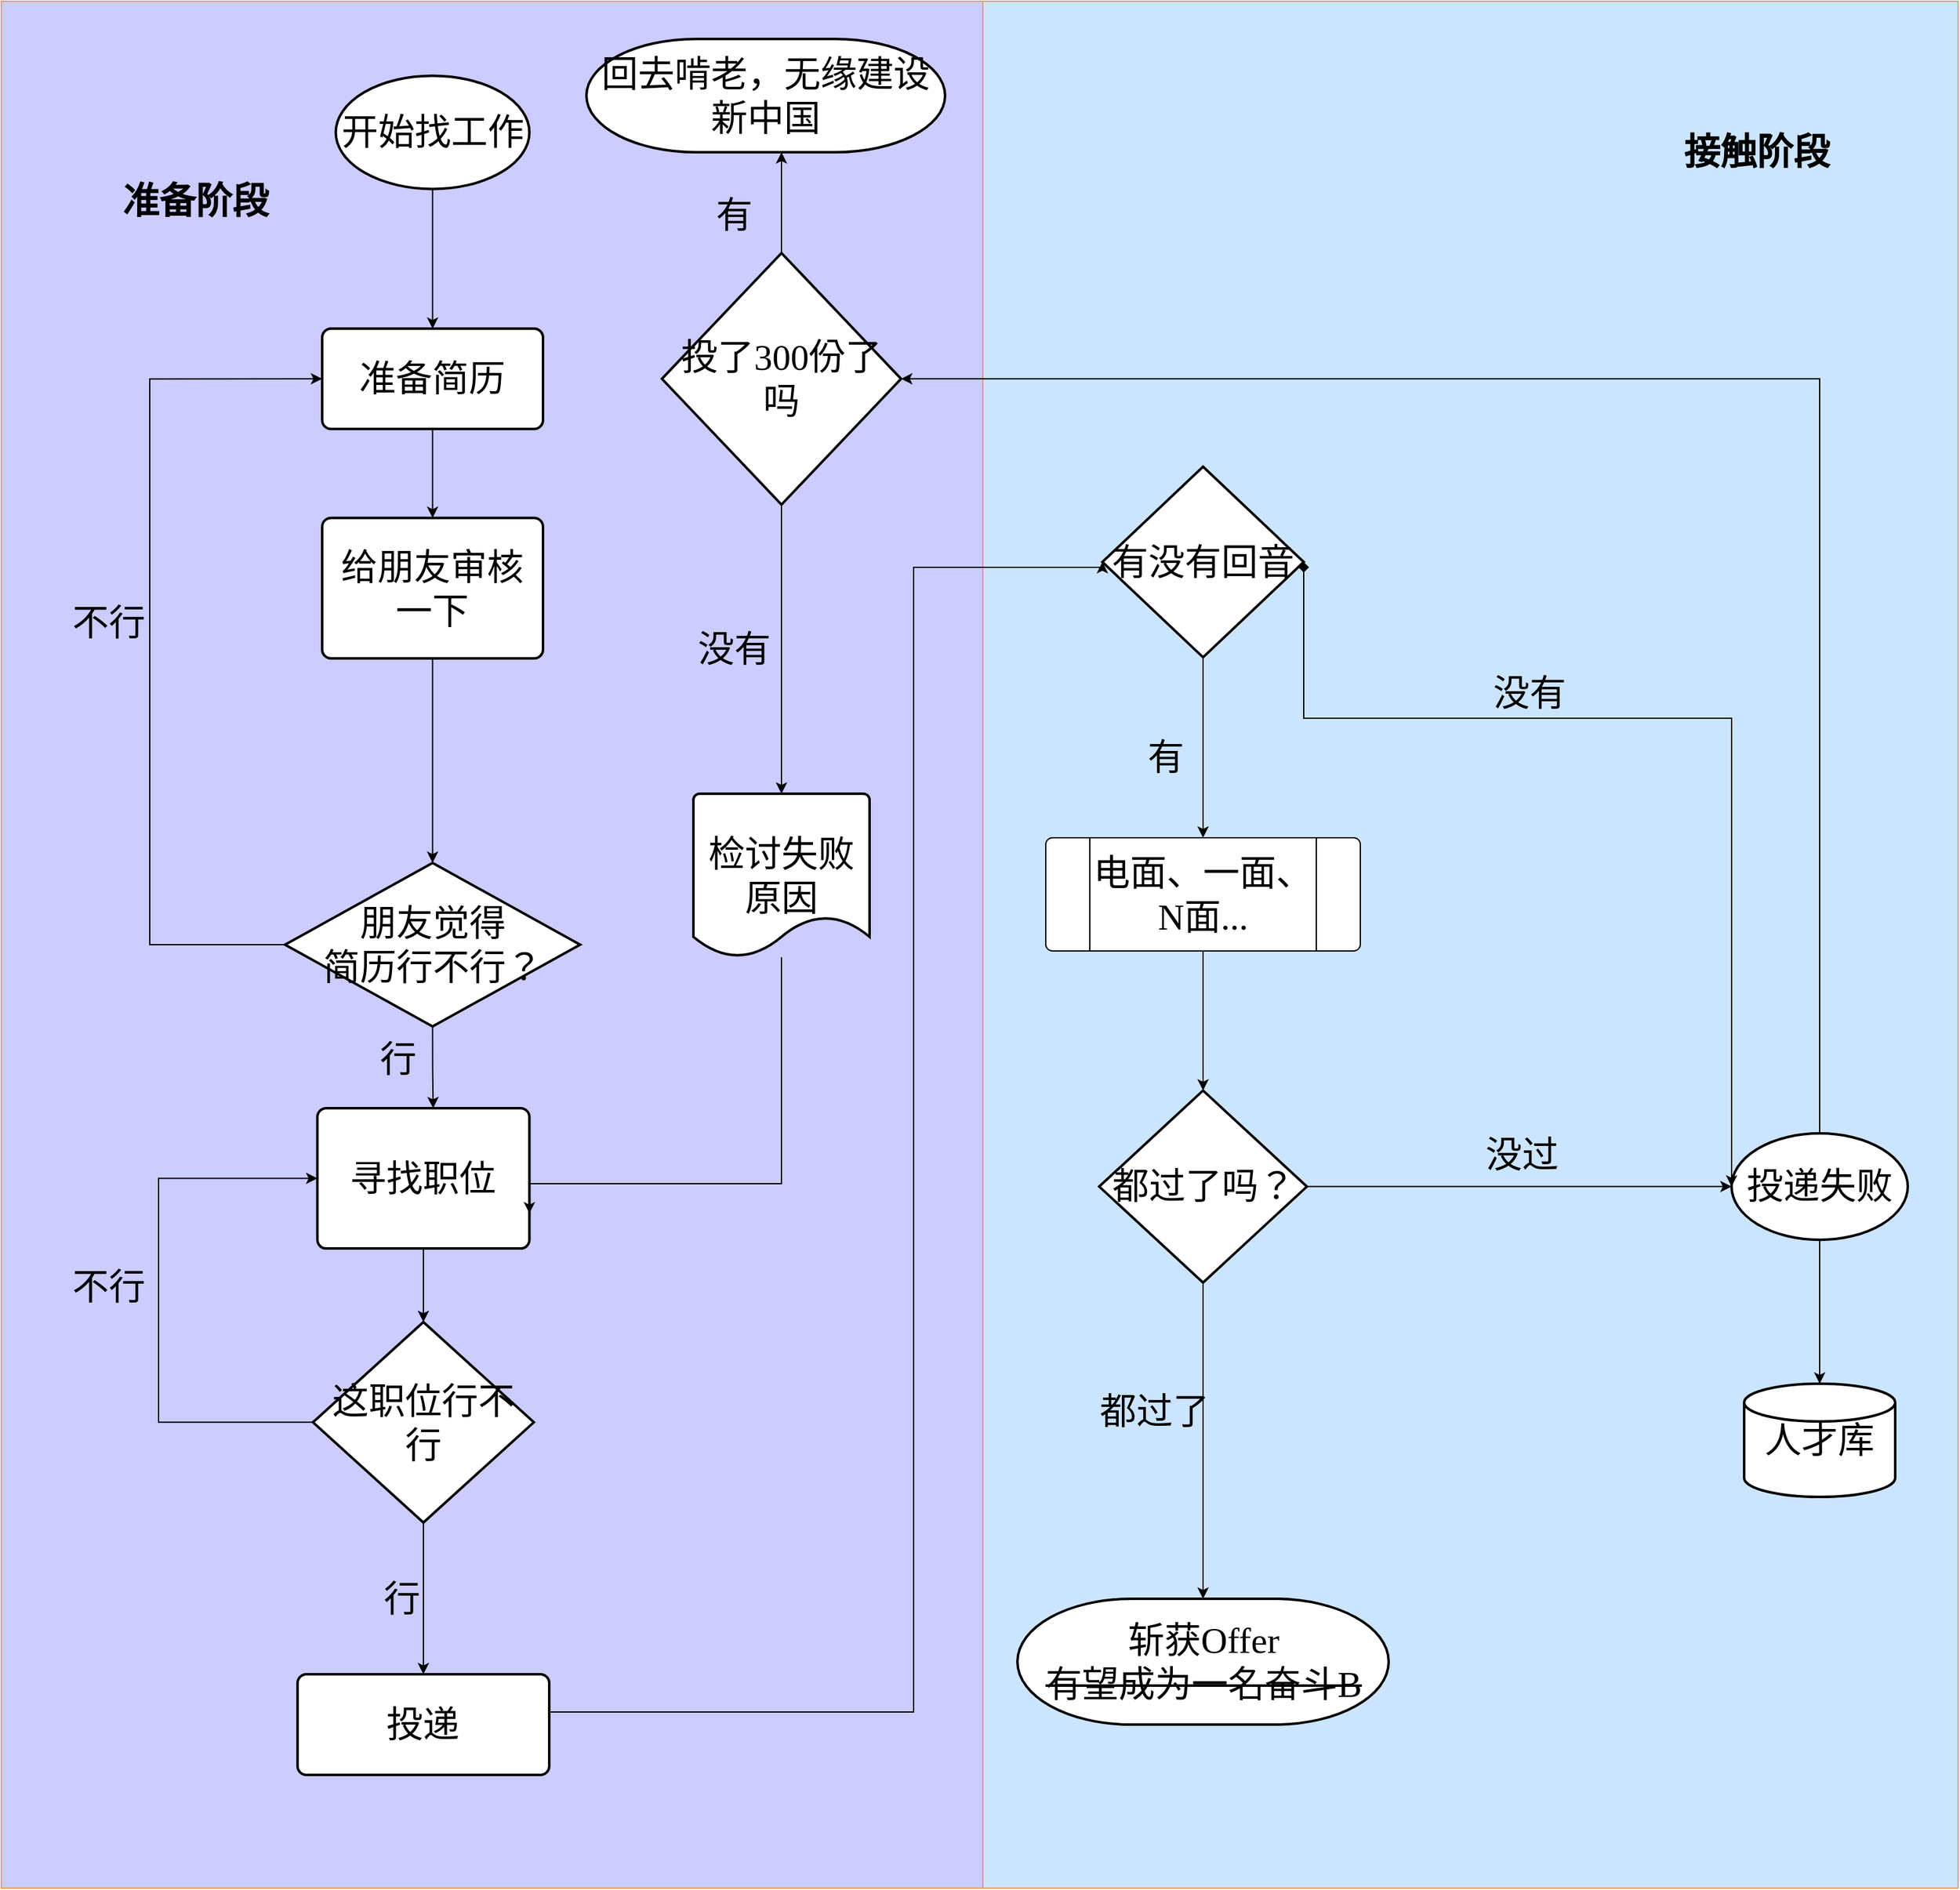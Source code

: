 <mxfile version="13.6.2" type="github">
  <diagram id="C5RBs43oDa-KdzZeNtuy" name="Page-1">
    <mxGraphModel dx="3101" dy="1972" grid="1" gridSize="10" guides="1" tooltips="1" connect="1" arrows="1" fold="1" page="1" pageScale="1" pageWidth="827" pageHeight="1169" math="0" shadow="0">
      <root>
        <mxCell id="WIyWlLk6GJQsqaUBKTNV-0" />
        <mxCell id="WIyWlLk6GJQsqaUBKTNV-1" parent="WIyWlLk6GJQsqaUBKTNV-0" />
        <mxCell id="NFNQKHVkb_bmbVsBZRoB-101" value="" style="group;fontSize=29;" parent="WIyWlLk6GJQsqaUBKTNV-1" vertex="1" connectable="0">
          <mxGeometry x="-1605" y="-20" width="1555" height="1500" as="geometry" />
        </mxCell>
        <mxCell id="NFNQKHVkb_bmbVsBZRoB-70" value="" style="rounded=0;whiteSpace=wrap;html=1;labelBackgroundColor=none;sketch=0;strokeColor=#DDA15E;fontFamily=Georgia;fontSize=29;fontColor=#000000;fillColor=#CCE5FF;movable=0;" parent="NFNQKHVkb_bmbVsBZRoB-101" vertex="1">
          <mxGeometry x="780" width="775" height="1500" as="geometry" />
        </mxCell>
        <mxCell id="NFNQKHVkb_bmbVsBZRoB-67" value="" style="rounded=0;whiteSpace=wrap;html=1;sketch=0;strokeColor=#DDA15E;fontColor=#FEFAE0;fillColor=#CCCCFF;movable=0;fontSize=29;fontFamily=Georgia;" parent="NFNQKHVkb_bmbVsBZRoB-101" vertex="1">
          <mxGeometry width="780" height="1500" as="geometry" />
        </mxCell>
        <mxCell id="ZqWD20Xh-i8jmS281j4s-14" value="斩获Offer&lt;br style=&quot;font-size: 29px;&quot;&gt;&lt;span style=&quot;font-size: 29px;&quot;&gt;&lt;strike style=&quot;font-size: 29px;&quot;&gt;有望成为一名奋斗B&lt;/strike&gt;&lt;/span&gt;" style="strokeWidth=2;html=1;shape=mxgraph.flowchart.terminator;whiteSpace=wrap;fontSize=29;fontFamily=Georgia;" parent="NFNQKHVkb_bmbVsBZRoB-101" vertex="1">
          <mxGeometry x="807.5" y="1270" width="295" height="100" as="geometry" />
        </mxCell>
        <mxCell id="ZqWD20Xh-i8jmS281j4s-13" value="人才库" style="strokeWidth=2;html=1;shape=mxgraph.flowchart.database;whiteSpace=wrap;fontSize=29;verticalAlign=middle;labelPosition=center;verticalLabelPosition=middle;align=center;fontFamily=Georgia;" parent="NFNQKHVkb_bmbVsBZRoB-101" vertex="1">
          <mxGeometry x="1385" y="1099" width="120" height="90" as="geometry" />
        </mxCell>
        <mxCell id="NFNQKHVkb_bmbVsBZRoB-13" value="有没有回音" style="strokeWidth=2;html=1;shape=mxgraph.flowchart.decision;whiteSpace=wrap;fontSize=29;fontFamily=Georgia;" parent="NFNQKHVkb_bmbVsBZRoB-101" vertex="1">
          <mxGeometry x="875" y="370" width="160" height="151.55" as="geometry" />
        </mxCell>
        <mxCell id="NFNQKHVkb_bmbVsBZRoB-25" value="都过了" style="rounded=0;orthogonalLoop=1;jettySize=auto;html=1;fontSize=29;entryX=0.5;entryY=0;entryDx=0;entryDy=0;entryPerimeter=0;labelBackgroundColor=none;fontFamily=Georgia;" parent="NFNQKHVkb_bmbVsBZRoB-101" source="NFNQKHVkb_bmbVsBZRoB-20" target="ZqWD20Xh-i8jmS281j4s-14" edge="1">
          <mxGeometry x="0.002" y="-46" relative="1" as="geometry">
            <mxPoint x="965" y="960" as="targetPoint" />
            <mxPoint x="7" y="-24" as="offset" />
          </mxGeometry>
        </mxCell>
        <mxCell id="NFNQKHVkb_bmbVsBZRoB-20" value="都过了吗？" style="strokeWidth=2;html=1;shape=mxgraph.flowchart.decision;whiteSpace=wrap;fontSize=29;fontFamily=Georgia;" parent="NFNQKHVkb_bmbVsBZRoB-101" vertex="1">
          <mxGeometry x="872.5" y="865.95" width="165" height="152.7" as="geometry" />
        </mxCell>
        <mxCell id="NFNQKHVkb_bmbVsBZRoB-29" value="回去啃老，无缘建设新中国" style="strokeWidth=2;html=1;shape=mxgraph.flowchart.terminator;whiteSpace=wrap;fontSize=29;fontFamily=Georgia;" parent="NFNQKHVkb_bmbVsBZRoB-101" vertex="1">
          <mxGeometry x="465" y="30" width="285" height="90" as="geometry" />
        </mxCell>
        <mxCell id="NFNQKHVkb_bmbVsBZRoB-93" value="有" style="edgeStyle=elbowEdgeStyle;rounded=0;sketch=0;orthogonalLoop=1;jettySize=auto;html=1;labelBackgroundColor=none;strokeColor=#000000;fillColor=#BC6C25;fontFamily=Georgia;fontSize=29;fontColor=#000000;" parent="NFNQKHVkb_bmbVsBZRoB-101" source="NFNQKHVkb_bmbVsBZRoB-32" target="NFNQKHVkb_bmbVsBZRoB-29" edge="1">
          <mxGeometry y="40" relative="1" as="geometry">
            <mxPoint x="2" y="10" as="offset" />
          </mxGeometry>
        </mxCell>
        <mxCell id="NFNQKHVkb_bmbVsBZRoB-32" value="投了300份了吗" style="strokeWidth=2;html=1;shape=mxgraph.flowchart.decision;whiteSpace=wrap;fontSize=29;fontFamily=Georgia;" parent="NFNQKHVkb_bmbVsBZRoB-101" vertex="1">
          <mxGeometry x="525" y="200.15" width="190" height="200" as="geometry" />
        </mxCell>
        <mxCell id="ZqWD20Xh-i8jmS281j4s-0" value="开始找工作" style="strokeWidth=2;html=1;shape=mxgraph.flowchart.start_1;whiteSpace=wrap;fontSize=29;fontFamily=Georgia;" parent="NFNQKHVkb_bmbVsBZRoB-101" vertex="1">
          <mxGeometry x="265.81" y="59.23" width="153.88" height="90" as="geometry" />
        </mxCell>
        <mxCell id="ZqWD20Xh-i8jmS281j4s-3" style="edgeStyle=orthogonalEdgeStyle;rounded=0;orthogonalLoop=1;jettySize=auto;html=1;entryX=0.5;entryY=0;entryDx=0;entryDy=0;fontSize=29;fontFamily=Georgia;" parent="NFNQKHVkb_bmbVsBZRoB-101" source="ZqWD20Xh-i8jmS281j4s-0" target="ZqWD20Xh-i8jmS281j4s-1" edge="1">
          <mxGeometry relative="1" as="geometry" />
        </mxCell>
        <mxCell id="NFNQKHVkb_bmbVsBZRoB-11" value="投递" style="rounded=1;whiteSpace=wrap;html=1;absoluteArcSize=1;arcSize=14;strokeWidth=2;fontSize=29;fontFamily=Georgia;" parent="NFNQKHVkb_bmbVsBZRoB-101" vertex="1">
          <mxGeometry x="235.45" y="1330" width="200" height="80" as="geometry" />
        </mxCell>
        <mxCell id="NFNQKHVkb_bmbVsBZRoB-30" style="edgeStyle=orthogonalEdgeStyle;rounded=0;orthogonalLoop=1;jettySize=auto;html=1;entryX=0;entryY=0.5;entryDx=0;entryDy=0;entryPerimeter=0;fontSize=29;exitX=1;exitY=0.5;exitDx=0;exitDy=0;fontFamily=Georgia;" parent="NFNQKHVkb_bmbVsBZRoB-101" source="NFNQKHVkb_bmbVsBZRoB-11" target="NFNQKHVkb_bmbVsBZRoB-13" edge="1">
          <mxGeometry relative="1" as="geometry">
            <Array as="points">
              <mxPoint x="436" y="1360" />
              <mxPoint x="725" y="1360" />
              <mxPoint x="725" y="450" />
              <mxPoint x="875" y="450" />
            </Array>
          </mxGeometry>
        </mxCell>
        <mxCell id="NFNQKHVkb_bmbVsBZRoB-12" value="行" style="edgeStyle=orthogonalEdgeStyle;rounded=0;orthogonalLoop=1;jettySize=auto;html=1;entryX=0.5;entryY=0;entryDx=0;entryDy=0;fontSize=29;labelBackgroundColor=none;fontFamily=Georgia;" parent="NFNQKHVkb_bmbVsBZRoB-101" source="NFNQKHVkb_bmbVsBZRoB-4" target="NFNQKHVkb_bmbVsBZRoB-11" edge="1">
          <mxGeometry x="0.008" y="-17" relative="1" as="geometry">
            <mxPoint as="offset" />
          </mxGeometry>
        </mxCell>
        <mxCell id="NFNQKHVkb_bmbVsBZRoB-28" value="检讨失败原因" style="strokeWidth=2;html=1;shape=mxgraph.flowchart.document2;whiteSpace=wrap;size=0.25;fontSize=29;fontFamily=Georgia;" parent="NFNQKHVkb_bmbVsBZRoB-101" vertex="1">
          <mxGeometry x="550" y="630" width="140" height="130" as="geometry" />
        </mxCell>
        <mxCell id="NFNQKHVkb_bmbVsBZRoB-94" value="没有" style="edgeStyle=elbowEdgeStyle;rounded=0;sketch=0;orthogonalLoop=1;jettySize=auto;html=1;entryX=0.5;entryY=0;entryDx=0;entryDy=0;entryPerimeter=0;labelBackgroundColor=none;strokeColor=#000000;fillColor=#BC6C25;fontFamily=Georgia;fontSize=29;fontColor=#000000;exitX=0.5;exitY=1;exitDx=0;exitDy=0;exitPerimeter=0;" parent="NFNQKHVkb_bmbVsBZRoB-101" source="NFNQKHVkb_bmbVsBZRoB-32" target="NFNQKHVkb_bmbVsBZRoB-28" edge="1">
          <mxGeometry y="-38" relative="1" as="geometry">
            <Array as="points">
              <mxPoint x="620" y="450" />
              <mxPoint x="633" y="400" />
            </Array>
            <mxPoint as="offset" />
          </mxGeometry>
        </mxCell>
        <mxCell id="NFNQKHVkb_bmbVsBZRoB-68" value="&lt;span style=&quot;font-size: 29px;&quot;&gt;准备阶段&lt;/span&gt;" style="text;html=1;strokeColor=none;fillColor=none;align=center;verticalAlign=middle;whiteSpace=wrap;rounded=0;labelBackgroundColor=none;sketch=0;fontSize=29;fontFamily=Georgia;fontStyle=1" parent="NFNQKHVkb_bmbVsBZRoB-101" vertex="1">
          <mxGeometry x="84" y="149.23" width="141" height="20" as="geometry" />
        </mxCell>
        <mxCell id="NFNQKHVkb_bmbVsBZRoB-71" value="接触阶段" style="text;html=1;strokeColor=none;fillColor=none;align=center;verticalAlign=middle;whiteSpace=wrap;rounded=0;labelBackgroundColor=none;sketch=0;fontFamily=Georgia;fontSize=29;fontColor=#000000;fontStyle=1" parent="NFNQKHVkb_bmbVsBZRoB-101" vertex="1">
          <mxGeometry x="1335" y="110" width="120" height="20" as="geometry" />
        </mxCell>
        <mxCell id="ZqWD20Xh-i8jmS281j4s-1" value="准备简历" style="rounded=1;whiteSpace=wrap;html=1;absoluteArcSize=1;arcSize=14;strokeWidth=2;fontSize=29;fontFamily=Georgia;" parent="NFNQKHVkb_bmbVsBZRoB-101" vertex="1">
          <mxGeometry x="255.003" y="260.311" width="175.497" height="79.686" as="geometry" />
        </mxCell>
        <mxCell id="ZqWD20Xh-i8jmS281j4s-15" value="给朋友审核一下" style="rounded=1;whiteSpace=wrap;html=1;absoluteArcSize=1;arcSize=14;strokeWidth=2;fontSize=29;fontFamily=Georgia;" parent="NFNQKHVkb_bmbVsBZRoB-101" vertex="1">
          <mxGeometry x="255.003" y="410.769" width="175.497" height="111.561" as="geometry" />
        </mxCell>
        <mxCell id="ZqWD20Xh-i8jmS281j4s-9" style="edgeStyle=orthogonalEdgeStyle;rounded=0;orthogonalLoop=1;jettySize=auto;html=1;entryX=0.5;entryY=0;entryDx=0;entryDy=0;fontSize=29;fontFamily=Georgia;" parent="NFNQKHVkb_bmbVsBZRoB-101" source="ZqWD20Xh-i8jmS281j4s-1" target="ZqWD20Xh-i8jmS281j4s-15" edge="1">
          <mxGeometry relative="1" as="geometry">
            <mxPoint x="433.742" y="447.185" as="targetPoint" />
          </mxGeometry>
        </mxCell>
        <mxCell id="rwsjK8wrvo-BfNU32ZgP-2" style="edgeStyle=orthogonalEdgeStyle;rounded=0;orthogonalLoop=1;jettySize=auto;html=1;entryX=0;entryY=0.5;entryDx=0;entryDy=0;fontSize=29;fontFamily=Georgia;" parent="NFNQKHVkb_bmbVsBZRoB-101" source="rwsjK8wrvo-BfNU32ZgP-0" target="ZqWD20Xh-i8jmS281j4s-1" edge="1">
          <mxGeometry relative="1" as="geometry">
            <Array as="points">
              <mxPoint x="118" y="750" />
              <mxPoint x="118" y="300" />
            </Array>
          </mxGeometry>
        </mxCell>
        <mxCell id="NFNQKHVkb_bmbVsBZRoB-0" value="不行" style="edgeLabel;html=1;align=center;verticalAlign=middle;resizable=0;points=[];fontSize=29;labelBackgroundColor=none;fontFamily=Georgia;" parent="rwsjK8wrvo-BfNU32ZgP-2" vertex="1" connectable="0">
          <mxGeometry x="0.066" y="-1" relative="1" as="geometry">
            <mxPoint x="-34.75" y="6.55" as="offset" />
          </mxGeometry>
        </mxCell>
        <mxCell id="rwsjK8wrvo-BfNU32ZgP-0" value="朋友觉得&lt;br style=&quot;font-size: 29px;&quot;&gt;简历行不行？" style="strokeWidth=2;html=1;shape=mxgraph.flowchart.decision;whiteSpace=wrap;fontSize=29;fontFamily=Georgia;" parent="NFNQKHVkb_bmbVsBZRoB-101" vertex="1">
          <mxGeometry x="225.52" y="685" width="234.46" height="130" as="geometry" />
        </mxCell>
        <mxCell id="rwsjK8wrvo-BfNU32ZgP-1" style="edgeStyle=orthogonalEdgeStyle;rounded=0;orthogonalLoop=1;jettySize=auto;html=1;entryX=0.5;entryY=0;entryDx=0;entryDy=0;entryPerimeter=0;fontSize=29;fontFamily=Georgia;" parent="NFNQKHVkb_bmbVsBZRoB-101" source="ZqWD20Xh-i8jmS281j4s-15" target="rwsjK8wrvo-BfNU32ZgP-0" edge="1">
          <mxGeometry relative="1" as="geometry" />
        </mxCell>
        <mxCell id="NFNQKHVkb_bmbVsBZRoB-3" value="&lt;font style=&quot;font-size: 29px;&quot;&gt;寻找职位&lt;/font&gt;" style="rounded=1;whiteSpace=wrap;html=1;absoluteArcSize=1;arcSize=14;strokeWidth=2;fontSize=29;fontFamily=Georgia;" parent="NFNQKHVkb_bmbVsBZRoB-101" vertex="1">
          <mxGeometry x="251.213" y="879.997" width="168.477" height="111.561" as="geometry" />
        </mxCell>
        <mxCell id="NFNQKHVkb_bmbVsBZRoB-99" style="edgeStyle=elbowEdgeStyle;rounded=0;sketch=0;orthogonalLoop=1;jettySize=auto;html=1;entryX=1;entryY=0.75;entryDx=0;entryDy=0;labelBackgroundColor=none;strokeColor=#000000;fillColor=#BC6C25;fontFamily=Georgia;fontSize=29;fontColor=#000000;elbow=vertical;" parent="NFNQKHVkb_bmbVsBZRoB-101" source="NFNQKHVkb_bmbVsBZRoB-28" target="NFNQKHVkb_bmbVsBZRoB-3" edge="1">
          <mxGeometry relative="1" as="geometry">
            <Array as="points">
              <mxPoint x="525" y="940" />
            </Array>
          </mxGeometry>
        </mxCell>
        <mxCell id="NFNQKHVkb_bmbVsBZRoB-1" value="行" style="edgeStyle=orthogonalEdgeStyle;rounded=0;orthogonalLoop=1;jettySize=auto;html=1;exitX=0.5;exitY=1;exitDx=0;exitDy=0;exitPerimeter=0;fontSize=29;labelBackgroundColor=none;entryX=0.546;entryY=0;entryDx=0;entryDy=0;entryPerimeter=0;fontFamily=Georgia;" parent="NFNQKHVkb_bmbVsBZRoB-101" source="rwsjK8wrvo-BfNU32ZgP-0" target="NFNQKHVkb_bmbVsBZRoB-3" edge="1">
          <mxGeometry x="-0.204" y="-28" relative="1" as="geometry">
            <mxPoint x="433.742" y="781.867" as="targetPoint" />
            <mxPoint as="offset" />
          </mxGeometry>
        </mxCell>
        <mxCell id="NFNQKHVkb_bmbVsBZRoB-6" value="不行" style="rounded=0;orthogonalLoop=1;jettySize=auto;html=1;entryX=0;entryY=0.5;entryDx=0;entryDy=0;fontSize=29;labelBackgroundColor=none;edgeStyle=elbowEdgeStyle;fontFamily=Georgia;" parent="NFNQKHVkb_bmbVsBZRoB-101" source="NFNQKHVkb_bmbVsBZRoB-4" target="NFNQKHVkb_bmbVsBZRoB-3" edge="1">
          <mxGeometry x="0.044" y="40" relative="1" as="geometry">
            <mxPoint x="188.046" y="957.176" as="targetPoint" />
            <Array as="points">
              <mxPoint x="125" y="980" />
              <mxPoint x="225" y="970" />
            </Array>
            <mxPoint y="1" as="offset" />
          </mxGeometry>
        </mxCell>
        <mxCell id="NFNQKHVkb_bmbVsBZRoB-4" value="这职位行不行" style="strokeWidth=2;html=1;shape=mxgraph.flowchart.decision;whiteSpace=wrap;fontSize=29;fontFamily=Georgia;" parent="NFNQKHVkb_bmbVsBZRoB-101" vertex="1">
          <mxGeometry x="247.703" y="1049.998" width="175.497" height="159.372" as="geometry" />
        </mxCell>
        <mxCell id="NFNQKHVkb_bmbVsBZRoB-5" style="edgeStyle=orthogonalEdgeStyle;rounded=0;orthogonalLoop=1;jettySize=auto;html=1;entryX=0.5;entryY=0;entryDx=0;entryDy=0;entryPerimeter=0;fontSize=29;fontFamily=Georgia;" parent="NFNQKHVkb_bmbVsBZRoB-101" source="NFNQKHVkb_bmbVsBZRoB-3" target="NFNQKHVkb_bmbVsBZRoB-4" edge="1">
          <mxGeometry relative="1" as="geometry" />
        </mxCell>
        <mxCell id="NFNQKHVkb_bmbVsBZRoB-88" style="rounded=0;sketch=0;orthogonalLoop=1;jettySize=auto;elbow=vertical;html=1;labelBackgroundColor=none;fillColor=#BC6C25;fontFamily=Georgia;fontSize=29;fontColor=#000000;exitX=0.5;exitY=1;exitDx=0;exitDy=0;exitPerimeter=0;" parent="NFNQKHVkb_bmbVsBZRoB-101" source="NFNQKHVkb_bmbVsBZRoB-80" target="ZqWD20Xh-i8jmS281j4s-13" edge="1">
          <mxGeometry relative="1" as="geometry" />
        </mxCell>
        <mxCell id="NFNQKHVkb_bmbVsBZRoB-90" style="edgeStyle=elbowEdgeStyle;rounded=0;sketch=0;orthogonalLoop=1;jettySize=auto;html=1;entryX=1;entryY=0.5;entryDx=0;entryDy=0;entryPerimeter=0;labelBackgroundColor=none;strokeColor=#000000;fillColor=#BC6C25;fontFamily=Georgia;fontSize=29;fontColor=#000000;" parent="NFNQKHVkb_bmbVsBZRoB-101" source="NFNQKHVkb_bmbVsBZRoB-80" target="NFNQKHVkb_bmbVsBZRoB-32" edge="1">
          <mxGeometry relative="1" as="geometry">
            <Array as="points">
              <mxPoint x="1445" y="450" />
              <mxPoint x="1305" y="550" />
              <mxPoint x="1305" y="460" />
            </Array>
          </mxGeometry>
        </mxCell>
        <mxCell id="NFNQKHVkb_bmbVsBZRoB-80" value="投递失败" style="strokeWidth=2;html=1;shape=mxgraph.flowchart.start_1;whiteSpace=wrap;fontSize=29;fontFamily=Georgia;" parent="NFNQKHVkb_bmbVsBZRoB-101" vertex="1">
          <mxGeometry x="1375" y="900" width="140" height="84.61" as="geometry" />
        </mxCell>
        <mxCell id="NFNQKHVkb_bmbVsBZRoB-57" value="没有" style="edgeStyle=elbowEdgeStyle;rounded=0;sketch=0;jumpStyle=gap;orthogonalLoop=1;jettySize=auto;elbow=vertical;html=1;startArrow=diamond;startFill=1;fontSize=29;exitX=1;exitY=0.5;exitDx=0;exitDy=0;exitPerimeter=0;labelBackgroundColor=none;entryX=0;entryY=0.5;entryDx=0;entryDy=0;entryPerimeter=0;fontFamily=Georgia;" parent="NFNQKHVkb_bmbVsBZRoB-101" source="NFNQKHVkb_bmbVsBZRoB-13" target="NFNQKHVkb_bmbVsBZRoB-80" edge="1">
          <mxGeometry x="-0.275" y="20" relative="1" as="geometry">
            <mxPoint x="1255" y="400" as="targetPoint" />
            <Array as="points">
              <mxPoint x="1195" y="570" />
              <mxPoint x="1065" y="280" />
              <mxPoint x="1075" y="190" />
              <mxPoint x="1030" y="290" />
            </Array>
            <mxPoint as="offset" />
          </mxGeometry>
        </mxCell>
        <mxCell id="NFNQKHVkb_bmbVsBZRoB-98" style="edgeStyle=none;rounded=0;sketch=0;orthogonalLoop=1;jettySize=auto;html=1;exitX=0.5;exitY=1;exitDx=0;exitDy=0;entryX=0.5;entryY=0;entryDx=0;entryDy=0;entryPerimeter=0;labelBackgroundColor=none;strokeColor=#000000;fillColor=#BC6C25;fontFamily=Georgia;fontSize=29;fontColor=#000000;" parent="NFNQKHVkb_bmbVsBZRoB-101" source="NFNQKHVkb_bmbVsBZRoB-97" target="NFNQKHVkb_bmbVsBZRoB-20" edge="1">
          <mxGeometry relative="1" as="geometry" />
        </mxCell>
        <mxCell id="NFNQKHVkb_bmbVsBZRoB-97" value="电面、一面、N面..." style="verticalLabelPosition=middle;verticalAlign=middle;html=1;shape=process;whiteSpace=wrap;rounded=1;size=0.14;arcSize=6;labelBackgroundColor=none;sketch=0;fontFamily=Georgia;fontSize=29;labelPosition=center;align=center;labelBorderColor=none;" parent="NFNQKHVkb_bmbVsBZRoB-101" vertex="1">
          <mxGeometry x="830" y="665" width="250" height="90" as="geometry" />
        </mxCell>
        <mxCell id="NFNQKHVkb_bmbVsBZRoB-96" value="没过" style="edgeStyle=none;rounded=0;sketch=0;orthogonalLoop=1;jettySize=auto;html=1;labelBackgroundColor=none;strokeColor=#000000;fillColor=#BC6C25;fontFamily=Georgia;fontSize=29;fontColor=#000000;" parent="NFNQKHVkb_bmbVsBZRoB-101" source="NFNQKHVkb_bmbVsBZRoB-20" target="NFNQKHVkb_bmbVsBZRoB-80" edge="1">
          <mxGeometry x="0.009" y="25" relative="1" as="geometry">
            <mxPoint as="offset" />
          </mxGeometry>
        </mxCell>
        <mxCell id="NFNQKHVkb_bmbVsBZRoB-16" value="有" style="edgeStyle=orthogonalEdgeStyle;rounded=0;orthogonalLoop=1;jettySize=auto;html=1;fontSize=29;entryX=0.5;entryY=0;entryDx=0;entryDy=0;labelBackgroundColor=none;fontFamily=Georgia;" parent="NFNQKHVkb_bmbVsBZRoB-101" source="NFNQKHVkb_bmbVsBZRoB-13" target="NFNQKHVkb_bmbVsBZRoB-97" edge="1">
          <mxGeometry x="0.111" y="-30" relative="1" as="geometry">
            <mxPoint x="970.0" y="605" as="targetPoint" />
            <mxPoint as="offset" />
          </mxGeometry>
        </mxCell>
      </root>
    </mxGraphModel>
  </diagram>
</mxfile>
